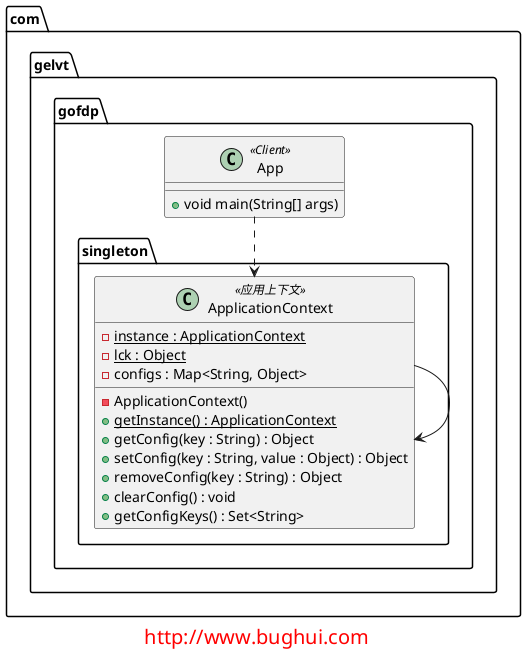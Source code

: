 @startuml

package com.gelvt.gofdp.singleton{


    class ApplicationContext <<应用上下文>> {
        - instance : ApplicationContext {static}
        - lck : Object {static}
        - configs : Map<String, Object>
        - ApplicationContext()
        + getInstance() : ApplicationContext {static}
        + getConfig(key : String) : Object
        + setConfig(key : String, value : Object) : Object
        + removeConfig(key : String) : Object
        + clearConfig() : void
        + getConfigKeys() : Set<String>
    }

    ApplicationContext --> ApplicationContext

}

package com.gelvt.gofdp{
    class App <<Client>>{
        + void main(String[] args)
    }
}

App ..> ApplicationContext


footer
<font size="20" color="red">http://www.bughui.com</font>
endfooter

@enduml